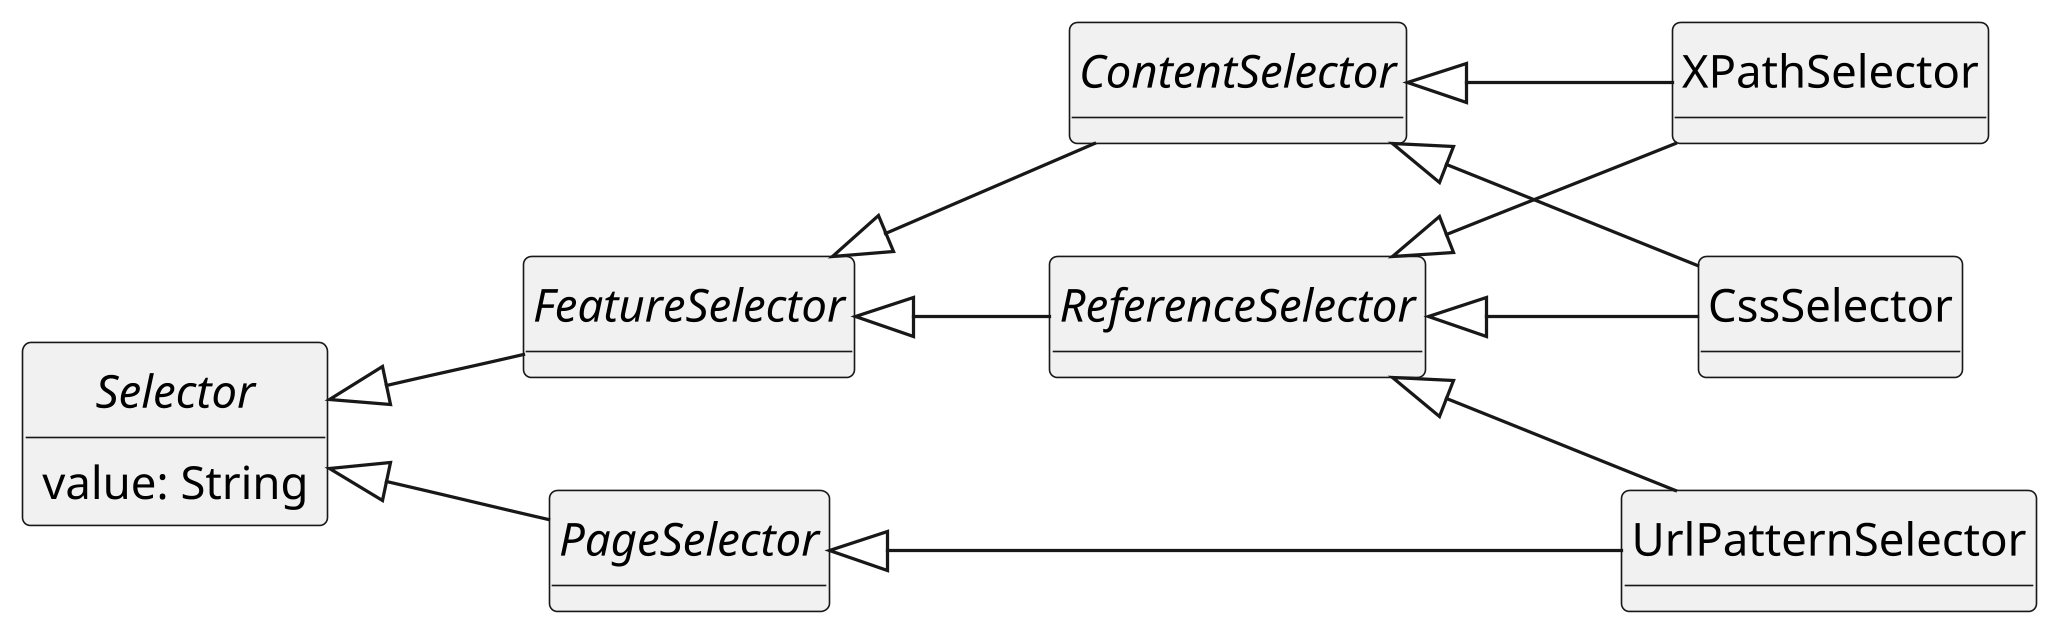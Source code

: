 @startuml
hide circle
hide empty methods
left to right direction
scale 3.25

abstract class ContentSelector
class CssSelector
abstract class FeatureSelector
abstract class PageSelector
abstract class ReferenceSelector
abstract class Selector {
    value: String
}
class UrlPatternSelector
class XPathSelector

ContentSelector <|-- CssSelector
ContentSelector <|-- XPathSelector
FeatureSelector <|-- ContentSelector
FeatureSelector <|-- ReferenceSelector

PageSelector <|-- UrlPatternSelector
ReferenceSelector <|-- CssSelector
ReferenceSelector <|-- UrlPatternSelector
ReferenceSelector <|-- XPathSelector

Selector <|-- PageSelector
Selector <|-- FeatureSelector
@enduml